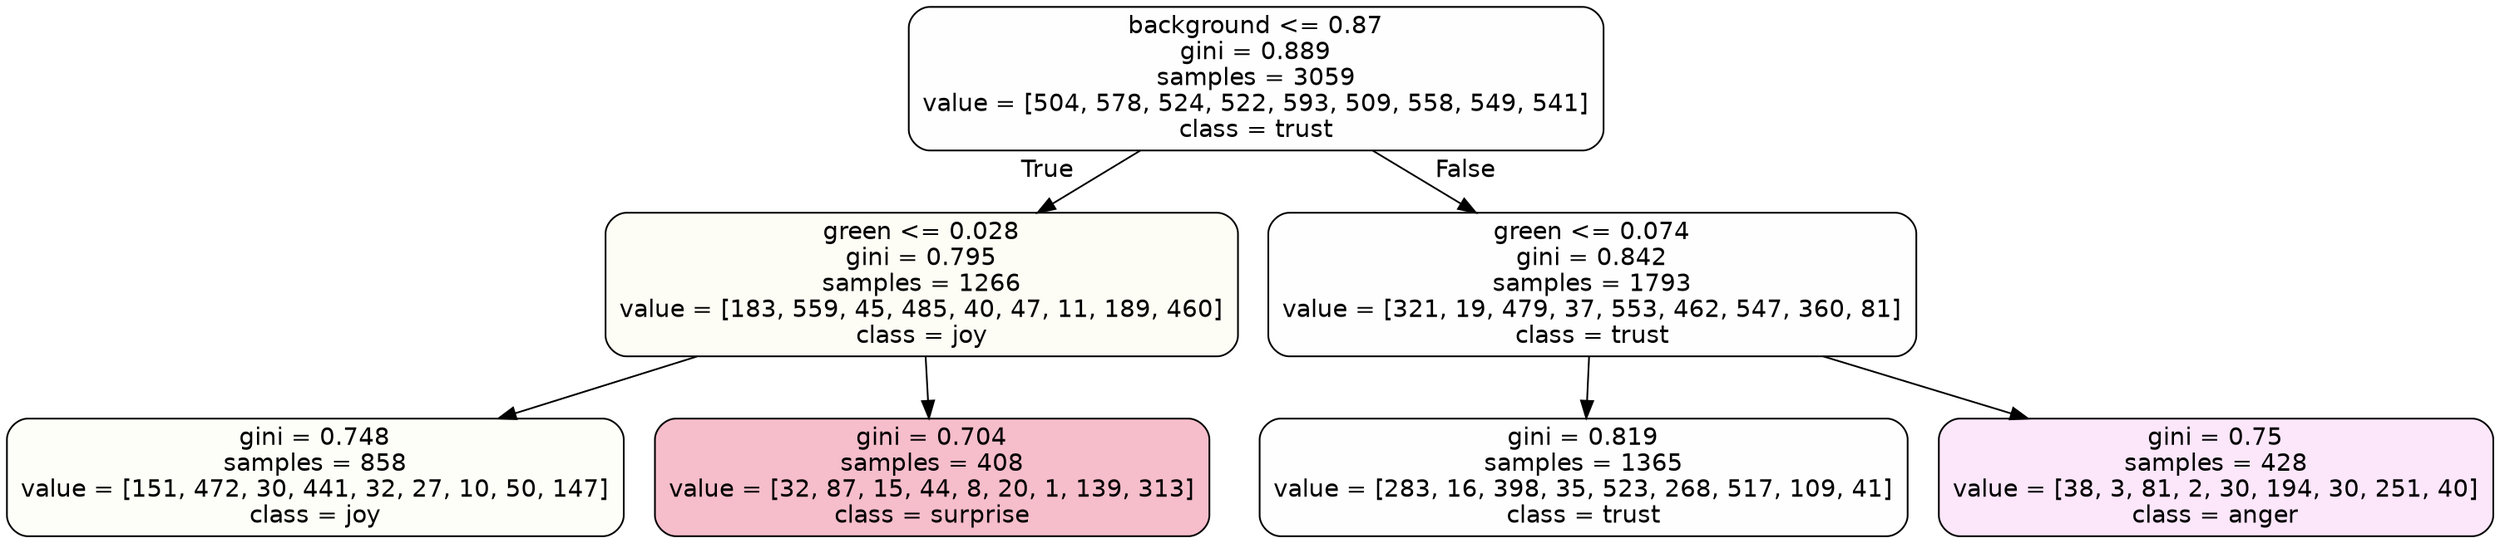 digraph Tree {
node [shape=box, style="filled, rounded", color="black", fontname=helvetica] ;
edge [fontname=helvetica] ;
0 [label="background <= 0.87\ngini = 0.889\nsamples = 3059\nvalue = [504, 578, 524, 522, 593, 509, 558, 549, 541]\nclass = trust", fillcolor="#39d7e501"] ;
1 [label="green <= 0.028\ngini = 0.795\nsamples = 1266\nvalue = [183, 559, 45, 485, 40, 47, 11, 189, 460]\nclass = joy", fillcolor="#d7e5390c"] ;
0 -> 1 [labeldistance=2.5, labelangle=45, headlabel="True"] ;
2 [label="gini = 0.748\nsamples = 858\nvalue = [151, 472, 30, 441, 32, 27, 10, 50, 147]\nclass = joy", fillcolor="#d7e53909"] ;
1 -> 2 ;
3 [label="gini = 0.704\nsamples = 408\nvalue = [32, 87, 15, 44, 8, 20, 1, 139, 313]\nclass = surprise", fillcolor="#e5396455"] ;
1 -> 3 ;
4 [label="green <= 0.074\ngini = 0.842\nsamples = 1793\nvalue = [321, 19, 479, 37, 553, 462, 547, 360, 81]\nclass = trust", fillcolor="#39d7e501"] ;
0 -> 4 [labeldistance=2.5, labelangle=-45, headlabel="False"] ;
5 [label="gini = 0.819\nsamples = 1365\nvalue = [283, 16, 398, 35, 523, 268, 517, 109, 41]\nclass = trust", fillcolor="#39d7e501"] ;
4 -> 5 ;
6 [label="gini = 0.75\nsamples = 428\nvalue = [38, 3, 81, 2, 30, 194, 30, 251, 40]\nclass = anger", fillcolor="#e539d71f"] ;
4 -> 6 ;
}